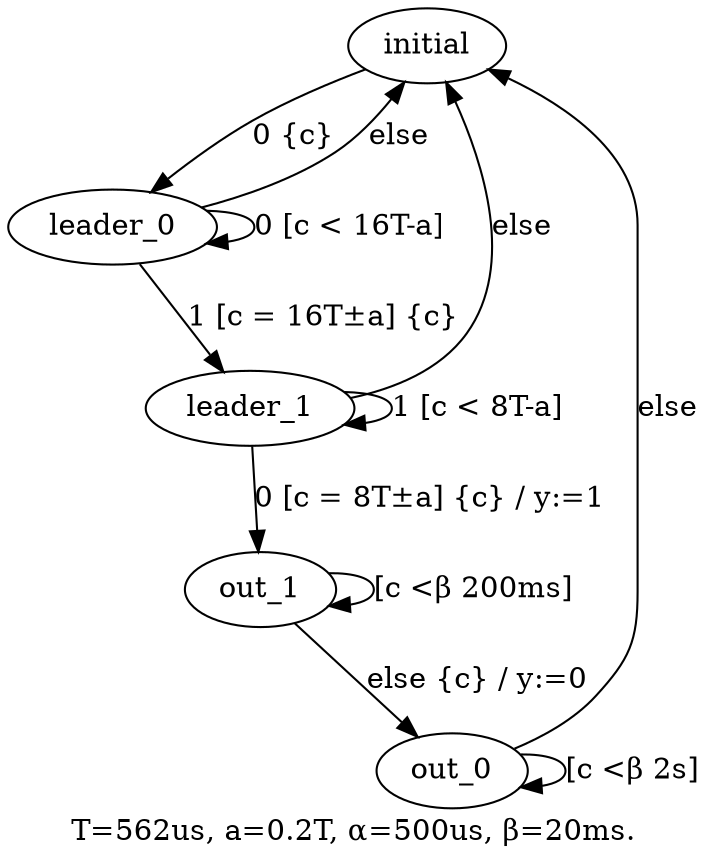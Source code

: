 digraph Fsm1 {
    graph [label = "T=562us, a=0.2T, α=500us, β=20ms."]
    0 [label = "initial"]
    1 [label = "leader_0"]
    2 [label = "leader_1"]
    3 [label = "out_1"]
    4 [label = "out_0"]
    0 -> 1 [label = "0 {c}"]
    1 -> 1 [label = "0 [c < 16T-a]"]
    1 -> 2 [label = "1 [c = 16T±a] {c}"]
    1 -> 0 [label = "else"]
    2 -> 2 [label = "1 [c < 8T-a]"]
    2 -> 3 [label = "0 [c = 8T±a] {c} / y:=1"]
    2 -> 0 [label = "else"]
    3 -> 3 [label = "[c <β 200ms]"]
    3 -> 4 [label = "else {c} / y:=0"]
    4 -> 4 [label = "[c <β 2s]"]
    4 -> 0 [label = "else"]
}
